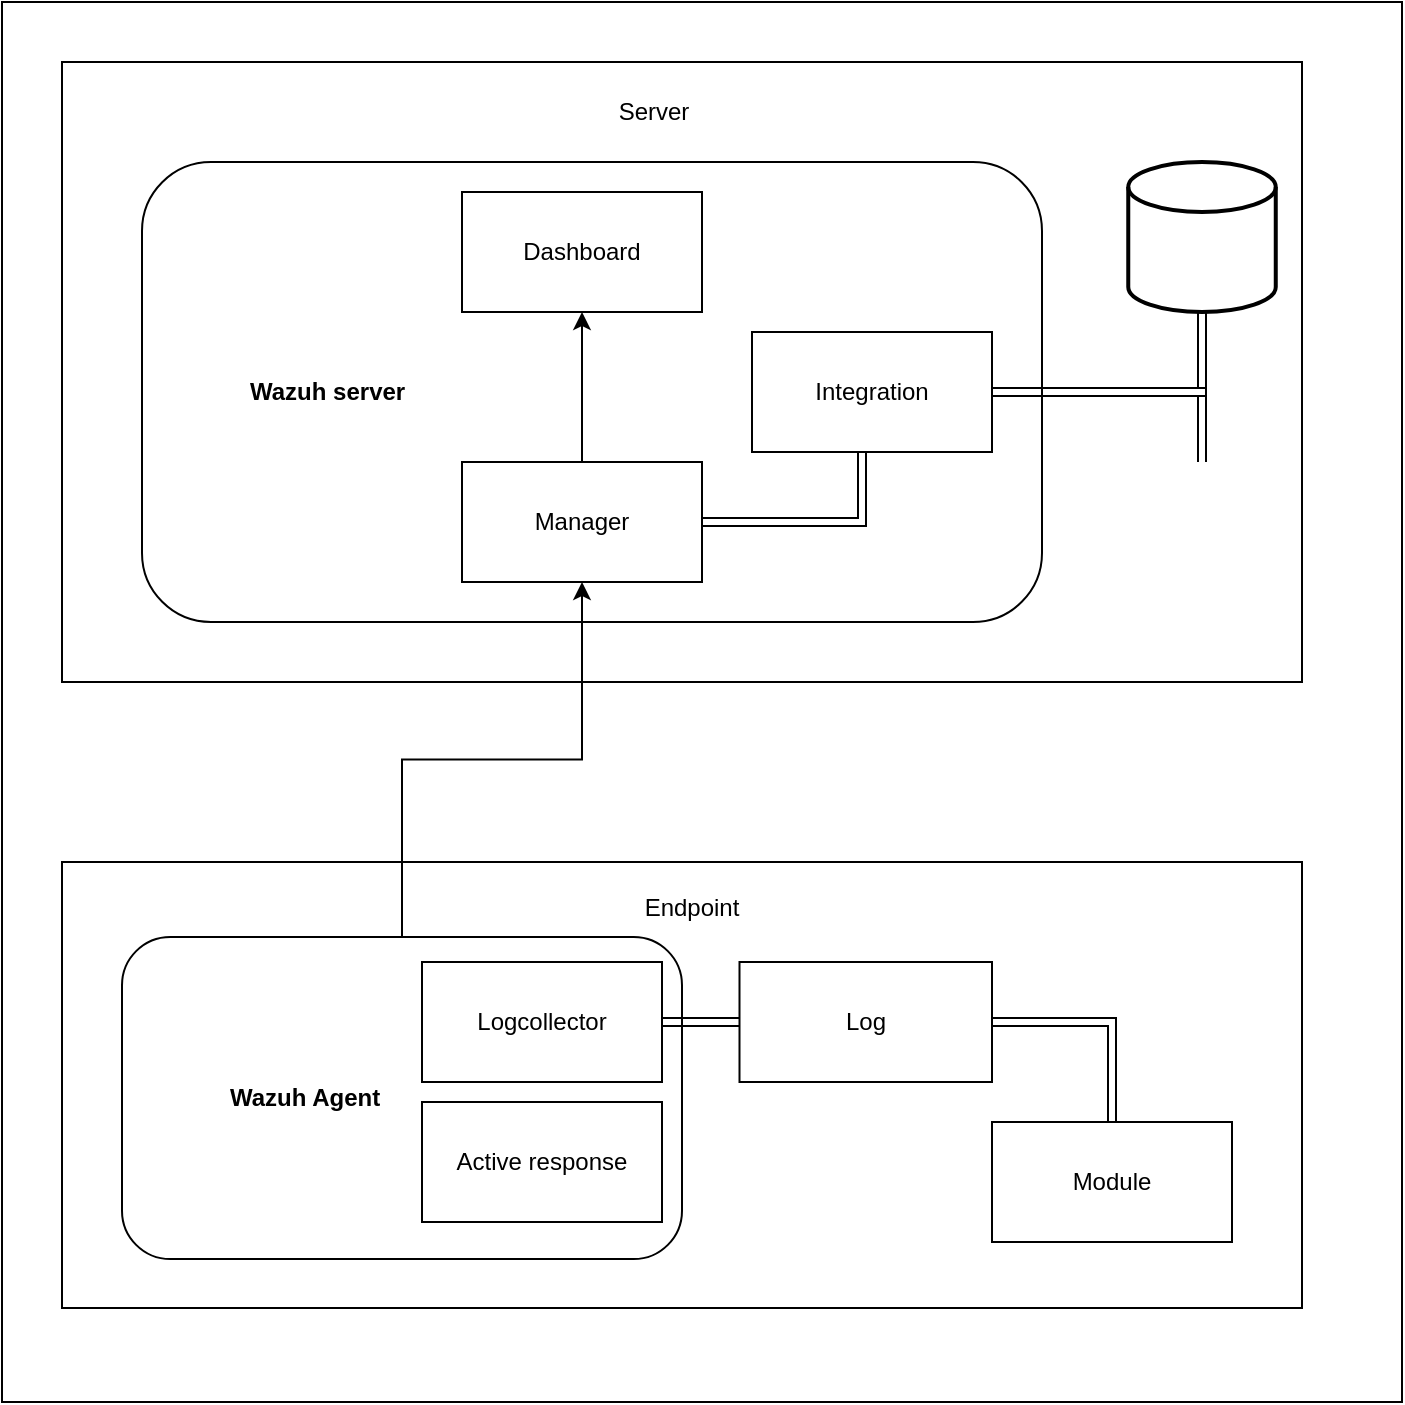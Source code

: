 <mxfile version="26.0.3">
  <diagram name="Page-1" id="M2MdSR7mgqWkv3h3r15_">
    <mxGraphModel dx="1518" dy="1765" grid="1" gridSize="10" guides="1" tooltips="1" connect="1" arrows="1" fold="1" page="1" pageScale="1" pageWidth="850" pageHeight="1100" math="0" shadow="0">
      <root>
        <mxCell id="0" />
        <mxCell id="1" parent="0" />
        <mxCell id="SFmNFA9izupW87xvtLE3-33" value="" style="whiteSpace=wrap;html=1;aspect=fixed;" vertex="1" parent="1">
          <mxGeometry x="20" y="-110" width="700" height="700" as="geometry" />
        </mxCell>
        <mxCell id="SFmNFA9izupW87xvtLE3-3" value="" style="rounded=0;whiteSpace=wrap;html=1;" vertex="1" parent="1">
          <mxGeometry x="50" y="320" width="620" height="223" as="geometry" />
        </mxCell>
        <mxCell id="SFmNFA9izupW87xvtLE3-4" value="Endpoint" style="text;html=1;align=center;verticalAlign=middle;whiteSpace=wrap;rounded=0;" vertex="1" parent="1">
          <mxGeometry x="335" y="327.5" width="60" height="30" as="geometry" />
        </mxCell>
        <mxCell id="SFmNFA9izupW87xvtLE3-5" value="" style="rounded=0;whiteSpace=wrap;html=1;" vertex="1" parent="1">
          <mxGeometry x="50" y="-80" width="620" height="310" as="geometry" />
        </mxCell>
        <mxCell id="SFmNFA9izupW87xvtLE3-6" value="Server" style="text;html=1;align=center;verticalAlign=middle;whiteSpace=wrap;rounded=0;" vertex="1" parent="1">
          <mxGeometry x="316.25" y="-70" width="60" height="30" as="geometry" />
        </mxCell>
        <mxCell id="SFmNFA9izupW87xvtLE3-8" value="Wazuh server" style="label;whiteSpace=wrap;html=1;image=https://tryhackme-images.s3.amazonaws.com/room-icons/dab38a8c03e9e6ba3232ded19228f037.jpeg;" vertex="1" parent="1">
          <mxGeometry x="90" y="-30" width="450" height="230" as="geometry" />
        </mxCell>
        <mxCell id="SFmNFA9izupW87xvtLE3-9" value="" style="strokeWidth=2;html=1;shape=mxgraph.flowchart.database;whiteSpace=wrap;" vertex="1" parent="1">
          <mxGeometry x="583.13" y="-30" width="73.75" height="75" as="geometry" />
        </mxCell>
        <mxCell id="SFmNFA9izupW87xvtLE3-10" value="Dashboard" style="rounded=0;whiteSpace=wrap;html=1;" vertex="1" parent="1">
          <mxGeometry x="250" y="-15" width="120" height="60" as="geometry" />
        </mxCell>
        <mxCell id="SFmNFA9izupW87xvtLE3-21" style="edgeStyle=orthogonalEdgeStyle;rounded=0;orthogonalLoop=1;jettySize=auto;html=1;exitX=0.5;exitY=0;exitDx=0;exitDy=0;entryX=0.5;entryY=1;entryDx=0;entryDy=0;" edge="1" parent="1" source="SFmNFA9izupW87xvtLE3-11" target="SFmNFA9izupW87xvtLE3-10">
          <mxGeometry relative="1" as="geometry" />
        </mxCell>
        <mxCell id="SFmNFA9izupW87xvtLE3-11" value="Manager" style="rounded=0;whiteSpace=wrap;html=1;" vertex="1" parent="1">
          <mxGeometry x="250" y="120" width="120" height="60" as="geometry" />
        </mxCell>
        <mxCell id="SFmNFA9izupW87xvtLE3-18" style="edgeStyle=orthogonalEdgeStyle;rounded=0;orthogonalLoop=1;jettySize=auto;html=1;shape=link;" edge="1" parent="1" source="SFmNFA9izupW87xvtLE3-12" target="SFmNFA9izupW87xvtLE3-15">
          <mxGeometry relative="1" as="geometry" />
        </mxCell>
        <mxCell id="SFmNFA9izupW87xvtLE3-20" style="edgeStyle=orthogonalEdgeStyle;rounded=0;orthogonalLoop=1;jettySize=auto;html=1;entryX=1;entryY=0.5;entryDx=0;entryDy=0;shape=link;" edge="1" parent="1" source="SFmNFA9izupW87xvtLE3-12" target="SFmNFA9izupW87xvtLE3-11">
          <mxGeometry relative="1" as="geometry">
            <Array as="points">
              <mxPoint x="450" y="150" />
            </Array>
          </mxGeometry>
        </mxCell>
        <mxCell id="SFmNFA9izupW87xvtLE3-12" value="Integration" style="rounded=0;whiteSpace=wrap;html=1;" vertex="1" parent="1">
          <mxGeometry x="395" y="55" width="120" height="60" as="geometry" />
        </mxCell>
        <mxCell id="SFmNFA9izupW87xvtLE3-28" style="edgeStyle=orthogonalEdgeStyle;rounded=0;orthogonalLoop=1;jettySize=auto;html=1;" edge="1" parent="1" source="SFmNFA9izupW87xvtLE3-13" target="SFmNFA9izupW87xvtLE3-11">
          <mxGeometry relative="1" as="geometry" />
        </mxCell>
        <mxCell id="SFmNFA9izupW87xvtLE3-13" value="Wazuh Agent" style="label;whiteSpace=wrap;html=1;image=https://tryhackme-images.s3.amazonaws.com/room-icons/dab38a8c03e9e6ba3232ded19228f037.jpeg;" vertex="1" parent="1">
          <mxGeometry x="80" y="357.5" width="280" height="161" as="geometry" />
        </mxCell>
        <mxCell id="SFmNFA9izupW87xvtLE3-32" style="edgeStyle=orthogonalEdgeStyle;rounded=0;orthogonalLoop=1;jettySize=auto;html=1;entryX=1;entryY=0.5;entryDx=0;entryDy=0;shape=link;" edge="1" parent="1" source="SFmNFA9izupW87xvtLE3-14" target="SFmNFA9izupW87xvtLE3-30">
          <mxGeometry relative="1" as="geometry" />
        </mxCell>
        <mxCell id="SFmNFA9izupW87xvtLE3-14" value="Log" style="rounded=0;whiteSpace=wrap;html=1;" vertex="1" parent="1">
          <mxGeometry x="388.75" y="370" width="126.25" height="60" as="geometry" />
        </mxCell>
        <mxCell id="SFmNFA9izupW87xvtLE3-15" value="" style="shape=image;html=1;verticalAlign=top;verticalLabelPosition=bottom;labelBackgroundColor=#ffffff;imageAspect=0;aspect=fixed;image=https://cdn3.iconfinder.com/data/icons/strokeline/128/25_icons-128.png" vertex="1" parent="1">
          <mxGeometry x="580" y="120" width="80" height="80" as="geometry" />
        </mxCell>
        <mxCell id="SFmNFA9izupW87xvtLE3-19" style="edgeStyle=orthogonalEdgeStyle;rounded=0;orthogonalLoop=1;jettySize=auto;html=1;entryX=0.5;entryY=1;entryDx=0;entryDy=0;entryPerimeter=0;shape=link;" edge="1" parent="1" source="SFmNFA9izupW87xvtLE3-12" target="SFmNFA9izupW87xvtLE3-9">
          <mxGeometry relative="1" as="geometry" />
        </mxCell>
        <mxCell id="SFmNFA9izupW87xvtLE3-24" style="edgeStyle=orthogonalEdgeStyle;rounded=0;orthogonalLoop=1;jettySize=auto;html=1;entryX=1;entryY=0.5;entryDx=0;entryDy=0;shape=link;" edge="1" parent="1" source="SFmNFA9izupW87xvtLE3-22" target="SFmNFA9izupW87xvtLE3-14">
          <mxGeometry relative="1" as="geometry" />
        </mxCell>
        <mxCell id="SFmNFA9izupW87xvtLE3-22" value="Module" style="rounded=0;whiteSpace=wrap;html=1;" vertex="1" parent="1">
          <mxGeometry x="515" y="450" width="120" height="60" as="geometry" />
        </mxCell>
        <mxCell id="SFmNFA9izupW87xvtLE3-30" value="Logcollector" style="rounded=0;whiteSpace=wrap;html=1;" vertex="1" parent="1">
          <mxGeometry x="230" y="370" width="120" height="60" as="geometry" />
        </mxCell>
        <mxCell id="SFmNFA9izupW87xvtLE3-31" value="Active response" style="rounded=0;whiteSpace=wrap;html=1;" vertex="1" parent="1">
          <mxGeometry x="230" y="440" width="120" height="60" as="geometry" />
        </mxCell>
      </root>
    </mxGraphModel>
  </diagram>
</mxfile>
